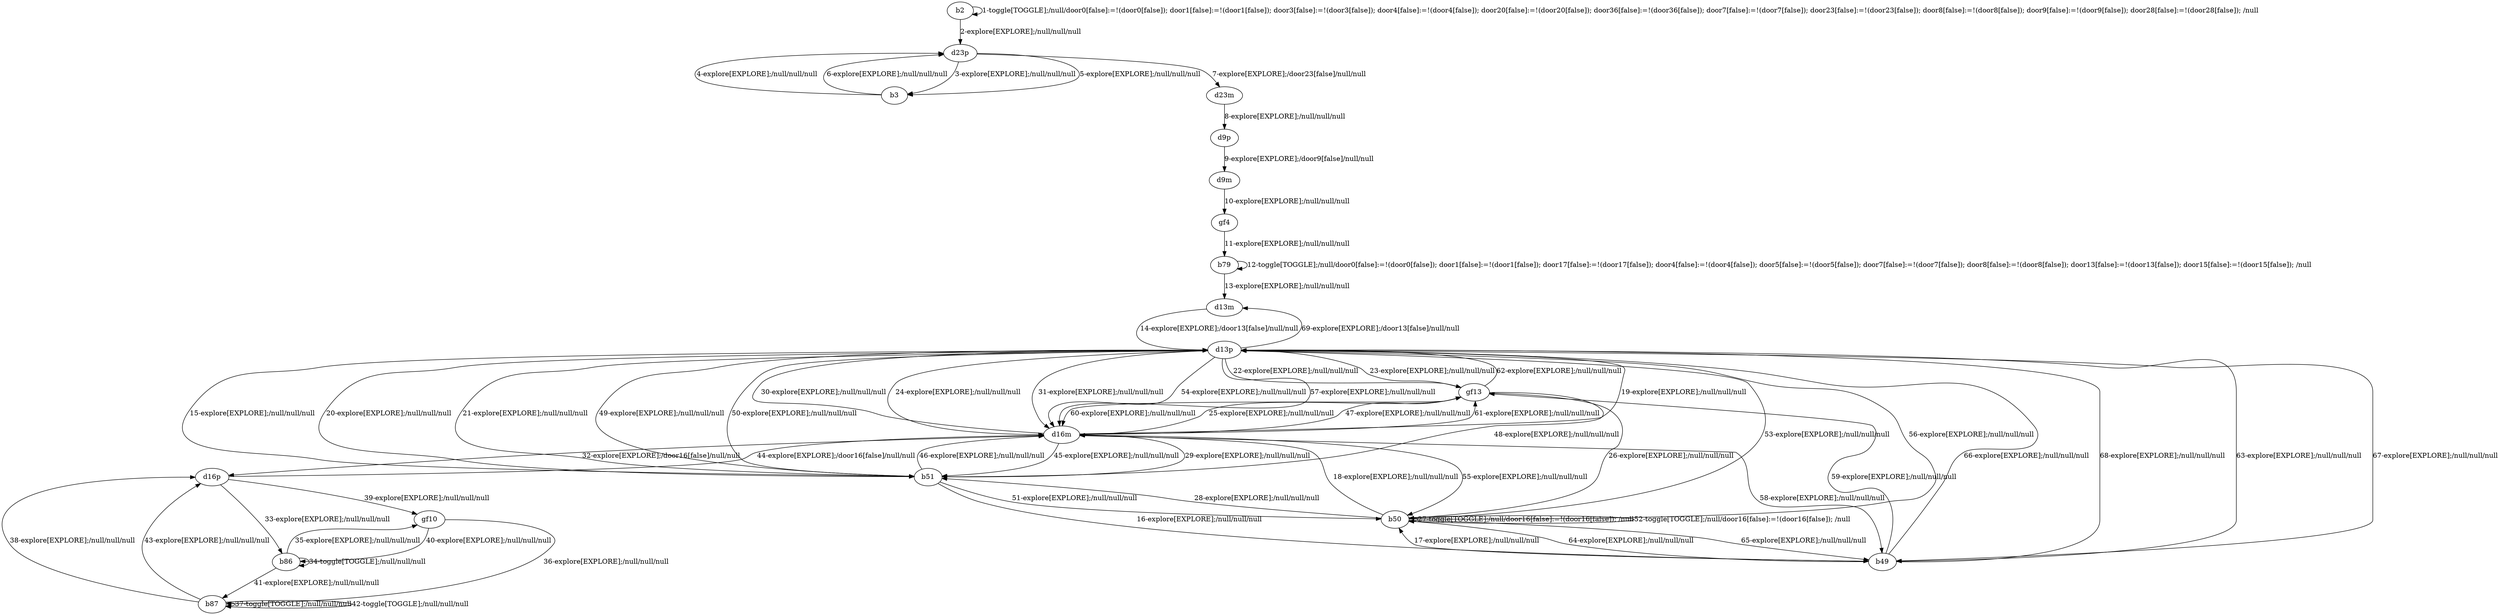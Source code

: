 # Total number of goals covered by this test: 2
# d16m --> b50
# b50 --> b51

digraph g {
"b2" -> "b2" [label = "1-toggle[TOGGLE];/null/door0[false]:=!(door0[false]); door1[false]:=!(door1[false]); door3[false]:=!(door3[false]); door4[false]:=!(door4[false]); door20[false]:=!(door20[false]); door36[false]:=!(door36[false]); door7[false]:=!(door7[false]); door23[false]:=!(door23[false]); door8[false]:=!(door8[false]); door9[false]:=!(door9[false]); door28[false]:=!(door28[false]); /null"];
"b2" -> "d23p" [label = "2-explore[EXPLORE];/null/null/null"];
"d23p" -> "b3" [label = "3-explore[EXPLORE];/null/null/null"];
"b3" -> "d23p" [label = "4-explore[EXPLORE];/null/null/null"];
"d23p" -> "b3" [label = "5-explore[EXPLORE];/null/null/null"];
"b3" -> "d23p" [label = "6-explore[EXPLORE];/null/null/null"];
"d23p" -> "d23m" [label = "7-explore[EXPLORE];/door23[false]/null/null"];
"d23m" -> "d9p" [label = "8-explore[EXPLORE];/null/null/null"];
"d9p" -> "d9m" [label = "9-explore[EXPLORE];/door9[false]/null/null"];
"d9m" -> "gf4" [label = "10-explore[EXPLORE];/null/null/null"];
"gf4" -> "b79" [label = "11-explore[EXPLORE];/null/null/null"];
"b79" -> "b79" [label = "12-toggle[TOGGLE];/null/door0[false]:=!(door0[false]); door1[false]:=!(door1[false]); door17[false]:=!(door17[false]); door4[false]:=!(door4[false]); door5[false]:=!(door5[false]); door7[false]:=!(door7[false]); door8[false]:=!(door8[false]); door13[false]:=!(door13[false]); door15[false]:=!(door15[false]); /null"];
"b79" -> "d13m" [label = "13-explore[EXPLORE];/null/null/null"];
"d13m" -> "d13p" [label = "14-explore[EXPLORE];/door13[false]/null/null"];
"d13p" -> "b51" [label = "15-explore[EXPLORE];/null/null/null"];
"b51" -> "b49" [label = "16-explore[EXPLORE];/null/null/null"];
"b49" -> "b50" [label = "17-explore[EXPLORE];/null/null/null"];
"b50" -> "d16m" [label = "18-explore[EXPLORE];/null/null/null"];
"d16m" -> "d13p" [label = "19-explore[EXPLORE];/null/null/null"];
"d13p" -> "b51" [label = "20-explore[EXPLORE];/null/null/null"];
"b51" -> "d13p" [label = "21-explore[EXPLORE];/null/null/null"];
"d13p" -> "gf13" [label = "22-explore[EXPLORE];/null/null/null"];
"gf13" -> "d13p" [label = "23-explore[EXPLORE];/null/null/null"];
"d13p" -> "d16m" [label = "24-explore[EXPLORE];/null/null/null"];
"d16m" -> "gf13" [label = "25-explore[EXPLORE];/null/null/null"];
"gf13" -> "b50" [label = "26-explore[EXPLORE];/null/null/null"];
"b50" -> "b50" [label = "27-toggle[TOGGLE];/null/door16[false]:=!(door16[false]); /null"];
"b50" -> "b51" [label = "28-explore[EXPLORE];/null/null/null"];
"b51" -> "d16m" [label = "29-explore[EXPLORE];/null/null/null"];
"d16m" -> "d13p" [label = "30-explore[EXPLORE];/null/null/null"];
"d13p" -> "d16m" [label = "31-explore[EXPLORE];/null/null/null"];
"d16m" -> "d16p" [label = "32-explore[EXPLORE];/door16[false]/null/null"];
"d16p" -> "b86" [label = "33-explore[EXPLORE];/null/null/null"];
"b86" -> "b86" [label = "34-toggle[TOGGLE];/null/null/null"];
"b86" -> "gf10" [label = "35-explore[EXPLORE];/null/null/null"];
"gf10" -> "b87" [label = "36-explore[EXPLORE];/null/null/null"];
"b87" -> "b87" [label = "37-toggle[TOGGLE];/null/null/null"];
"b87" -> "d16p" [label = "38-explore[EXPLORE];/null/null/null"];
"d16p" -> "gf10" [label = "39-explore[EXPLORE];/null/null/null"];
"gf10" -> "b86" [label = "40-explore[EXPLORE];/null/null/null"];
"b86" -> "b87" [label = "41-explore[EXPLORE];/null/null/null"];
"b87" -> "b87" [label = "42-toggle[TOGGLE];/null/null/null"];
"b87" -> "d16p" [label = "43-explore[EXPLORE];/null/null/null"];
"d16p" -> "d16m" [label = "44-explore[EXPLORE];/door16[false]/null/null"];
"d16m" -> "b51" [label = "45-explore[EXPLORE];/null/null/null"];
"b51" -> "d16m" [label = "46-explore[EXPLORE];/null/null/null"];
"d16m" -> "gf13" [label = "47-explore[EXPLORE];/null/null/null"];
"gf13" -> "b51" [label = "48-explore[EXPLORE];/null/null/null"];
"b51" -> "d13p" [label = "49-explore[EXPLORE];/null/null/null"];
"d13p" -> "b51" [label = "50-explore[EXPLORE];/null/null/null"];
"b51" -> "b50" [label = "51-explore[EXPLORE];/null/null/null"];
"b50" -> "b50" [label = "52-toggle[TOGGLE];/null/door16[false]:=!(door16[false]); /null"];
"b50" -> "d13p" [label = "53-explore[EXPLORE];/null/null/null"];
"d13p" -> "d16m" [label = "54-explore[EXPLORE];/null/null/null"];
"d16m" -> "b50" [label = "55-explore[EXPLORE];/null/null/null"];
"b50" -> "d13p" [label = "56-explore[EXPLORE];/null/null/null"];
"d13p" -> "d16m" [label = "57-explore[EXPLORE];/null/null/null"];
"d16m" -> "b49" [label = "58-explore[EXPLORE];/null/null/null"];
"b49" -> "gf13" [label = "59-explore[EXPLORE];/null/null/null"];
"gf13" -> "d16m" [label = "60-explore[EXPLORE];/null/null/null"];
"d16m" -> "gf13" [label = "61-explore[EXPLORE];/null/null/null"];
"gf13" -> "d13p" [label = "62-explore[EXPLORE];/null/null/null"];
"d13p" -> "b49" [label = "63-explore[EXPLORE];/null/null/null"];
"b49" -> "b50" [label = "64-explore[EXPLORE];/null/null/null"];
"b50" -> "b49" [label = "65-explore[EXPLORE];/null/null/null"];
"b49" -> "d13p" [label = "66-explore[EXPLORE];/null/null/null"];
"d13p" -> "b49" [label = "67-explore[EXPLORE];/null/null/null"];
"b49" -> "d13p" [label = "68-explore[EXPLORE];/null/null/null"];
"d13p" -> "d13m" [label = "69-explore[EXPLORE];/door13[false]/null/null"];
}